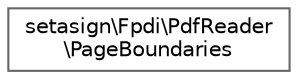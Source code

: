 digraph "Graphical Class Hierarchy"
{
 // LATEX_PDF_SIZE
  bgcolor="transparent";
  edge [fontname=Helvetica,fontsize=10,labelfontname=Helvetica,labelfontsize=10];
  node [fontname=Helvetica,fontsize=10,shape=box,height=0.2,width=0.4];
  rankdir="LR";
  Node0 [id="Node000000",label="setasign\\Fpdi\\PdfReader\l\\PageBoundaries",height=0.2,width=0.4,color="grey40", fillcolor="white", style="filled",URL="$classsetasign_1_1Fpdi_1_1PdfReader_1_1PageBoundaries.html",tooltip=" "];
}

